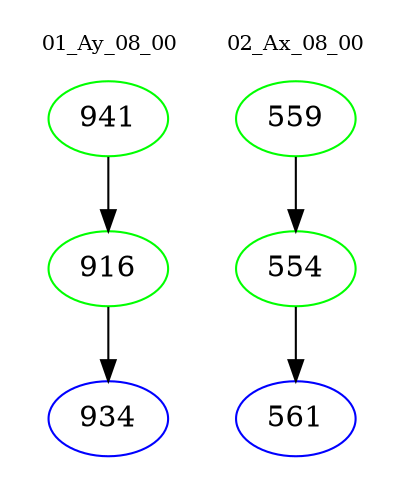 digraph{
subgraph cluster_0 {
color = white
label = "01_Ay_08_00";
fontsize=10;
T0_941 [label="941", color="green"]
T0_941 -> T0_916 [color="black"]
T0_916 [label="916", color="green"]
T0_916 -> T0_934 [color="black"]
T0_934 [label="934", color="blue"]
}
subgraph cluster_1 {
color = white
label = "02_Ax_08_00";
fontsize=10;
T1_559 [label="559", color="green"]
T1_559 -> T1_554 [color="black"]
T1_554 [label="554", color="green"]
T1_554 -> T1_561 [color="black"]
T1_561 [label="561", color="blue"]
}
}
